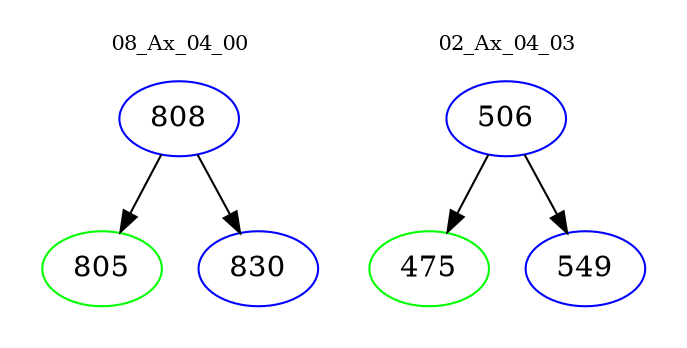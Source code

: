 digraph{
subgraph cluster_0 {
color = white
label = "08_Ax_04_00";
fontsize=10;
T0_808 [label="808", color="blue"]
T0_808 -> T0_805 [color="black"]
T0_805 [label="805", color="green"]
T0_808 -> T0_830 [color="black"]
T0_830 [label="830", color="blue"]
}
subgraph cluster_1 {
color = white
label = "02_Ax_04_03";
fontsize=10;
T1_506 [label="506", color="blue"]
T1_506 -> T1_475 [color="black"]
T1_475 [label="475", color="green"]
T1_506 -> T1_549 [color="black"]
T1_549 [label="549", color="blue"]
}
}
